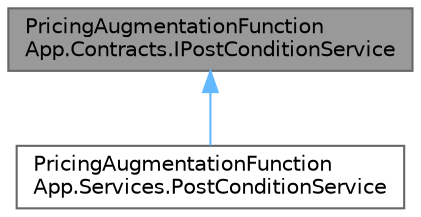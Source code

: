digraph "PricingAugmentationFunctionApp.Contracts.IPostConditionService"
{
 // LATEX_PDF_SIZE
  bgcolor="transparent";
  edge [fontname=Helvetica,fontsize=10,labelfontname=Helvetica,labelfontsize=10];
  node [fontname=Helvetica,fontsize=10,shape=box,height=0.2,width=0.4];
  Node1 [id="Node000001",label="PricingAugmentationFunction\lApp.Contracts.IPostConditionService",height=0.2,width=0.4,color="gray40", fillcolor="grey60", style="filled", fontcolor="black",tooltip=" "];
  Node1 -> Node2 [id="edge1_Node000001_Node000002",dir="back",color="steelblue1",style="solid",tooltip=" "];
  Node2 [id="Node000002",label="PricingAugmentationFunction\lApp.Services.PostConditionService",height=0.2,width=0.4,color="gray40", fillcolor="white", style="filled",URL="$class_pricing_augmentation_function_app_1_1_services_1_1_post_condition_service.html",tooltip=" "];
}
